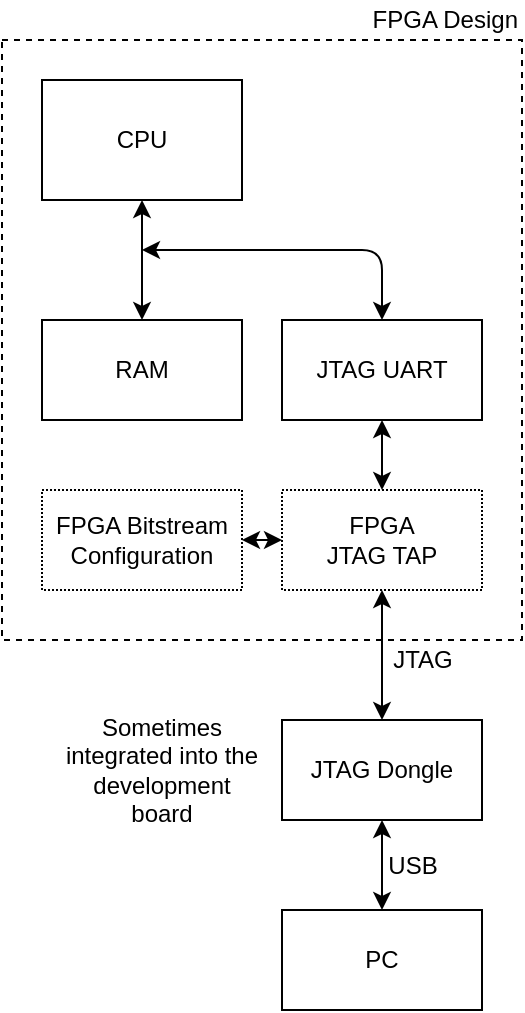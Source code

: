 <mxfile version="11.1.1" type="device"><diagram id="kb6LgaewRmb7NBHiMFwW" name="cpu_system_with_jtag_uart"><mxGraphModel dx="907" dy="856" grid="1" gridSize="5" guides="1" tooltips="1" connect="1" arrows="1" fold="1" page="1" pageScale="1" pageWidth="850" pageHeight="1100" math="0" shadow="0"><root><mxCell id="PY4w3HTubFSntfQU6ivf-0"/><mxCell id="PY4w3HTubFSntfQU6ivf-1" parent="PY4w3HTubFSntfQU6ivf-0"/><mxCell id="ugy_rXNMmvrCf_d15x9H-27" value="" style="rounded=0;whiteSpace=wrap;html=1;dashed=1;" parent="PY4w3HTubFSntfQU6ivf-1" vertex="1"><mxGeometry x="210" y="380" width="260" height="300" as="geometry"/></mxCell><mxCell id="ugy_rXNMmvrCf_d15x9H-1" value="CPU" style="rounded=0;whiteSpace=wrap;html=1;" parent="PY4w3HTubFSntfQU6ivf-1" vertex="1"><mxGeometry x="230" y="400" width="100" height="60" as="geometry"/></mxCell><mxCell id="ugy_rXNMmvrCf_d15x9H-6" value="FPGA&lt;br&gt;JTAG TAP" style="rounded=0;whiteSpace=wrap;html=1;dashed=1;dashPattern=1 1;" parent="PY4w3HTubFSntfQU6ivf-1" vertex="1"><mxGeometry x="350" y="605" width="100" height="50" as="geometry"/></mxCell><mxCell id="ugy_rXNMmvrCf_d15x9H-12" value="RAM" style="rounded=0;whiteSpace=wrap;html=1;" parent="PY4w3HTubFSntfQU6ivf-1" vertex="1"><mxGeometry x="230" y="520" width="100" height="50" as="geometry"/></mxCell><mxCell id="ugy_rXNMmvrCf_d15x9H-17" value="" style="endArrow=classic;startArrow=classic;html=1;entryX=0.5;entryY=1;entryDx=0;entryDy=0;" parent="PY4w3HTubFSntfQU6ivf-1" edge="1" target="ugy_rXNMmvrCf_d15x9H-1" source="ugy_rXNMmvrCf_d15x9H-12"><mxGeometry width="50" height="50" relative="1" as="geometry"><mxPoint x="310" y="520" as="sourcePoint"/><mxPoint x="110" y="510" as="targetPoint"/></mxGeometry></mxCell><mxCell id="ugy_rXNMmvrCf_d15x9H-24" value="" style="endArrow=classic;startArrow=classic;html=1;entryX=0.5;entryY=1;entryDx=0;entryDy=0;exitX=0.5;exitY=0;exitDx=0;exitDy=0;" parent="PY4w3HTubFSntfQU6ivf-1" edge="1" target="ugy_rXNMmvrCf_d15x9H-6" source="teGNT8NDGLqyoyy82T4R-5"><mxGeometry width="50" height="50" relative="1" as="geometry"><mxPoint x="400" y="735" as="sourcePoint"/><mxPoint x="530" y="655" as="targetPoint"/></mxGeometry></mxCell><mxCell id="ugy_rXNMmvrCf_d15x9H-25" value="JTAG" style="text;html=1;resizable=0;points=[];align=center;verticalAlign=middle;labelBackgroundColor=#ffffff;" parent="ugy_rXNMmvrCf_d15x9H-24" vertex="1" connectable="0"><mxGeometry x="0.226" relative="1" as="geometry"><mxPoint x="20" y="10" as="offset"/></mxGeometry></mxCell><mxCell id="ugy_rXNMmvrCf_d15x9H-28" value="FPGA Design" style="text;html=1;strokeColor=none;fillColor=none;align=right;verticalAlign=middle;whiteSpace=wrap;rounded=0;dashed=1;" parent="PY4w3HTubFSntfQU6ivf-1" vertex="1"><mxGeometry x="350" y="360" width="120" height="20" as="geometry"/></mxCell><mxCell id="teGNT8NDGLqyoyy82T4R-1" value="JTAG UART" style="rounded=0;whiteSpace=wrap;html=1;" vertex="1" parent="PY4w3HTubFSntfQU6ivf-1"><mxGeometry x="350" y="520" width="100" height="50" as="geometry"/></mxCell><mxCell id="teGNT8NDGLqyoyy82T4R-2" value="" style="endArrow=classic;startArrow=classic;html=1;entryX=0.5;entryY=0;entryDx=0;entryDy=0;" edge="1" parent="PY4w3HTubFSntfQU6ivf-1" target="teGNT8NDGLqyoyy82T4R-1"><mxGeometry width="50" height="50" relative="1" as="geometry"><mxPoint x="280" y="485" as="sourcePoint"/><mxPoint x="410" y="500" as="targetPoint"/><Array as="points"><mxPoint x="400" y="485"/></Array></mxGeometry></mxCell><mxCell id="teGNT8NDGLqyoyy82T4R-3" value="" style="endArrow=classic;startArrow=classic;html=1;entryX=0.5;entryY=1;entryDx=0;entryDy=0;" edge="1" parent="PY4w3HTubFSntfQU6ivf-1" source="ugy_rXNMmvrCf_d15x9H-6" target="teGNT8NDGLqyoyy82T4R-1"><mxGeometry width="50" height="50" relative="1" as="geometry"><mxPoint x="190" y="735" as="sourcePoint"/><mxPoint x="240" y="685" as="targetPoint"/></mxGeometry></mxCell><mxCell id="teGNT8NDGLqyoyy82T4R-5" value="JTAG Dongle" style="rounded=0;whiteSpace=wrap;html=1;" vertex="1" parent="PY4w3HTubFSntfQU6ivf-1"><mxGeometry x="350" y="720" width="100" height="50" as="geometry"/></mxCell><mxCell id="teGNT8NDGLqyoyy82T4R-6" value="PC" style="rounded=0;whiteSpace=wrap;html=1;" vertex="1" parent="PY4w3HTubFSntfQU6ivf-1"><mxGeometry x="350" y="815" width="100" height="50" as="geometry"/></mxCell><mxCell id="teGNT8NDGLqyoyy82T4R-7" value="FPGA Bitstream Configuration" style="rounded=0;whiteSpace=wrap;html=1;dashed=1;dashPattern=1 1;" vertex="1" parent="PY4w3HTubFSntfQU6ivf-1"><mxGeometry x="230" y="605" width="100" height="50" as="geometry"/></mxCell><mxCell id="teGNT8NDGLqyoyy82T4R-10" value="" style="endArrow=classic;startArrow=classic;html=1;entryX=0;entryY=0.5;entryDx=0;entryDy=0;exitX=1;exitY=0.5;exitDx=0;exitDy=0;" edge="1" parent="PY4w3HTubFSntfQU6ivf-1" source="teGNT8NDGLqyoyy82T4R-7" target="ugy_rXNMmvrCf_d15x9H-6"><mxGeometry width="50" height="50" relative="1" as="geometry"><mxPoint x="210" y="925" as="sourcePoint"/><mxPoint x="260" y="875" as="targetPoint"/></mxGeometry></mxCell><mxCell id="teGNT8NDGLqyoyy82T4R-11" value="" style="endArrow=classic;startArrow=classic;html=1;entryX=0.5;entryY=1;entryDx=0;entryDy=0;" edge="1" parent="PY4w3HTubFSntfQU6ivf-1" source="teGNT8NDGLqyoyy82T4R-6" target="teGNT8NDGLqyoyy82T4R-5"><mxGeometry width="50" height="50" relative="1" as="geometry"><mxPoint x="399.5" y="850" as="sourcePoint"/><mxPoint x="399.5" y="785" as="targetPoint"/></mxGeometry></mxCell><mxCell id="teGNT8NDGLqyoyy82T4R-13" value="USB" style="text;html=1;resizable=0;points=[];align=center;verticalAlign=middle;labelBackgroundColor=#ffffff;" vertex="1" connectable="0" parent="teGNT8NDGLqyoyy82T4R-11"><mxGeometry x="-0.289" y="-1" relative="1" as="geometry"><mxPoint x="14" y="-6.5" as="offset"/></mxGeometry></mxCell><mxCell id="1IPTfiMe66PhnsbwOKDv-0" value="Sometimes integrated into the development board" style="text;html=1;strokeColor=none;fillColor=none;align=center;verticalAlign=middle;whiteSpace=wrap;rounded=0;" vertex="1" parent="PY4w3HTubFSntfQU6ivf-1"><mxGeometry x="240" y="712.5" width="100" height="65" as="geometry"/></mxCell></root></mxGraphModel></diagram><diagram id="nF2LJ2McsCWS_wecB_5b" name="Intel Virtual JTAG"><mxGraphModel dx="1315" dy="1241" grid="1" gridSize="10" guides="1" tooltips="1" connect="1" arrows="1" fold="1" page="1" pageScale="1" pageWidth="850" pageHeight="1100" math="0" shadow="0"><root><mxCell id="tpUBh2DQrPwg7lEY_OUI-0"/><mxCell id="tpUBh2DQrPwg7lEY_OUI-1" parent="tpUBh2DQrPwg7lEY_OUI-0"/><mxCell id="IqVJRTlYftz1PrL7cB20-1" value="Intel FPGA&lt;br&gt;JTAG TAP" style="rounded=0;whiteSpace=wrap;html=1;dashed=1;dashPattern=1 1;" vertex="1" parent="tpUBh2DQrPwg7lEY_OUI-1"><mxGeometry x="160" y="280" width="120" height="60" as="geometry"/></mxCell><mxCell id="IqVJRTlYftz1PrL7cB20-2" value="Virtu" style="rounded=0;whiteSpace=wrap;html=1;dashed=1;dashPattern=1 1;" vertex="1" parent="tpUBh2DQrPwg7lEY_OUI-1"><mxGeometry x="340" y="280" width="120" height="60" as="geometry"/></mxCell></root></mxGraphModel></diagram></mxfile>
